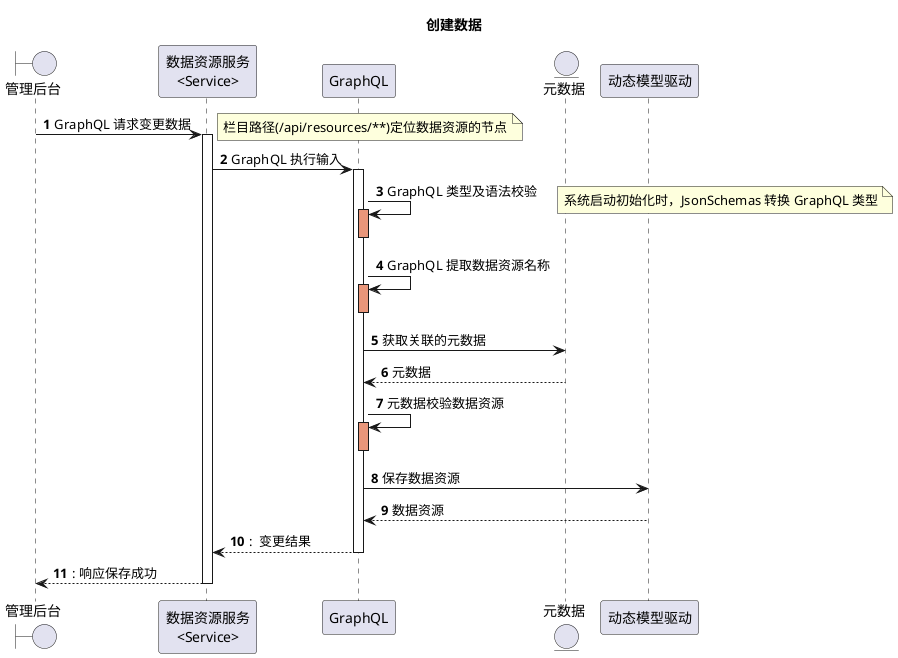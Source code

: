 @startuml

title 创建数据
autonumber

boundary "管理后台" as adminWeb
participant "数据资源服务\n<Service>" as dataResourceService
participant GraphQL as graphQL
entity "元数据" as metadata
participant 动态模型驱动 as data

adminWeb -> dataResourceService: GraphQL 请求变更数据
note right: 栏目路径(/api/resources/**)定位数据资源的节点
activate dataResourceService
    dataResourceService -> graphQL: GraphQL 执行输入
    activate graphQL
        graphQL -> graphQL:  GraphQL 类型及语法校验
        note right: 系统启动初始化时，JsonSchemas 转换 GraphQL 类型
        activate graphQL #DarkSalmon
        deactivate graphQL
        graphQL -> graphQL:  GraphQL 提取数据资源名称
        activate graphQL #DarkSalmon
        deactivate graphQL
        graphQL -> metadata: 获取关联的元数据
        metadata --> graphQL: 元数据
        graphQL -> graphQL: 元数据校验数据资源
        activate graphQL #DarkSalmon
        deactivate graphQL
        graphQL -> data: 保存数据资源
        data --> graphQL: 数据资源
    return:  变更结果
    
return: 响应保存成功
@enduml